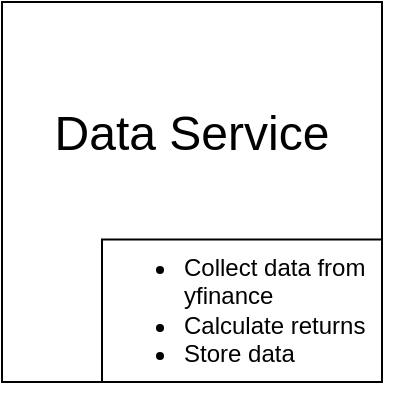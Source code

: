 <mxfile version="21.7.2" type="github">
  <diagram name="Page-1" id="GlWlvCR5TyYbZ5sayl_W">
    <mxGraphModel dx="1158" dy="667" grid="1" gridSize="10" guides="1" tooltips="1" connect="1" arrows="1" fold="1" page="1" pageScale="1" pageWidth="827" pageHeight="1169" math="0" shadow="0">
      <root>
        <mxCell id="0" />
        <mxCell id="1" parent="0" />
        <mxCell id="eIFktIWCK0CNhbUc9ySq-3" value="" style="group" vertex="1" connectable="0" parent="1">
          <mxGeometry x="60" y="140" width="200" height="190" as="geometry" />
        </mxCell>
        <mxCell id="eIFktIWCK0CNhbUc9ySq-1" value="&lt;font style=&quot;font-size: 24px;&quot;&gt;Data Service&lt;br&gt;&lt;br&gt;&lt;br&gt;&lt;/font&gt;" style="whiteSpace=wrap;html=1;aspect=fixed;align=center;" vertex="1" parent="eIFktIWCK0CNhbUc9ySq-3">
          <mxGeometry width="190" height="190" as="geometry" />
        </mxCell>
        <mxCell id="eIFktIWCK0CNhbUc9ySq-2" value="&lt;ul&gt;&lt;li style=&quot;text-align: left;&quot;&gt;Collect data from yfinance&lt;br&gt;&lt;/li&gt;&lt;li style=&quot;text-align: left;&quot;&gt;Calculate returns&lt;/li&gt;&lt;li style=&quot;text-align: left;&quot;&gt;Store data&lt;/li&gt;&lt;/ul&gt;" style="rounded=0;whiteSpace=wrap;html=1;" vertex="1" parent="eIFktIWCK0CNhbUc9ySq-3">
          <mxGeometry x="50" y="118.75" width="140" height="71.25" as="geometry" />
        </mxCell>
      </root>
    </mxGraphModel>
  </diagram>
</mxfile>

